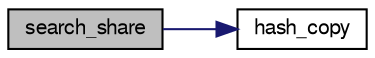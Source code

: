 digraph "search_share"
{
 // LATEX_PDF_SIZE
  bgcolor="transparent";
  edge [fontname="FreeSans",fontsize="10",labelfontname="FreeSans",labelfontsize="10"];
  node [fontname="FreeSans",fontsize="10",shape=record];
  rankdir="LR";
  Node1 [label="search_share",height=0.2,width=0.4,color="black", fillcolor="grey75", style="filled", fontcolor="black",tooltip="Share search information."];
  Node1 -> Node2 [color="midnightblue",fontsize="10",style="solid",fontname="FreeSans"];
  Node2 [label="hash_copy",height=0.2,width=0.4,color="black",URL="$hash-lock-free_8c.html#afa74d76fb461e3d5b627f57d51c95622",tooltip="Copy an hastable to another one."];
}
